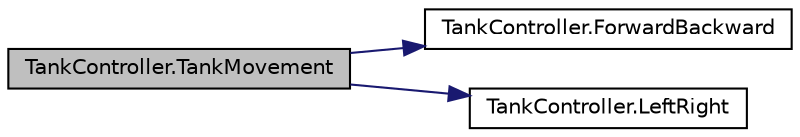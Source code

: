 digraph "TankController.TankMovement"
{
  edge [fontname="Helvetica",fontsize="10",labelfontname="Helvetica",labelfontsize="10"];
  node [fontname="Helvetica",fontsize="10",shape=record];
  rankdir="LR";
  Node22 [label="TankController.TankMovement",height=0.2,width=0.4,color="black", fillcolor="grey75", style="filled", fontcolor="black"];
  Node22 -> Node23 [color="midnightblue",fontsize="10",style="solid",fontname="Helvetica"];
  Node23 [label="TankController.ForwardBackward",height=0.2,width=0.4,color="black", fillcolor="white", style="filled",URL="$class_tank_controller.html#a9a4ca17c9df600a7d945e9e7550ae20a",tooltip="When the W or S key is pressed, the tank will move forward or backward respectively ..."];
  Node22 -> Node24 [color="midnightblue",fontsize="10",style="solid",fontname="Helvetica"];
  Node24 [label="TankController.LeftRight",height=0.2,width=0.4,color="black", fillcolor="white", style="filled",URL="$class_tank_controller.html#ae9e741352c2c27a029f0b05861d344f7",tooltip="When the A or D key is pressed, the tank will move left or right respectively "];
}
